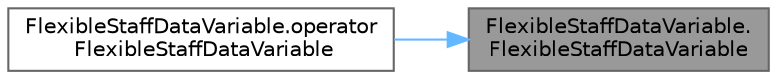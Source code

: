 digraph "FlexibleStaffDataVariable.FlexibleStaffDataVariable"
{
 // LATEX_PDF_SIZE
  bgcolor="transparent";
  edge [fontname=Helvetica,fontsize=10,labelfontname=Helvetica,labelfontsize=10];
  node [fontname=Helvetica,fontsize=10,shape=box,height=0.2,width=0.4];
  rankdir="RL";
  Node1 [id="Node000001",label="FlexibleStaffDataVariable.\lFlexibleStaffDataVariable",height=0.2,width=0.4,color="gray40", fillcolor="grey60", style="filled", fontcolor="black",tooltip=" "];
  Node1 -> Node2 [id="edge1_Node000001_Node000002",dir="back",color="steelblue1",style="solid",tooltip=" "];
  Node2 [id="Node000002",label="FlexibleStaffDataVariable.operator\l FlexibleStaffDataVariable",height=0.2,width=0.4,color="grey40", fillcolor="white", style="filled",URL="$class_flexible_staff_data_variable.html#a8d6dd318432ef514885b53ccfc852add",tooltip=" "];
}
